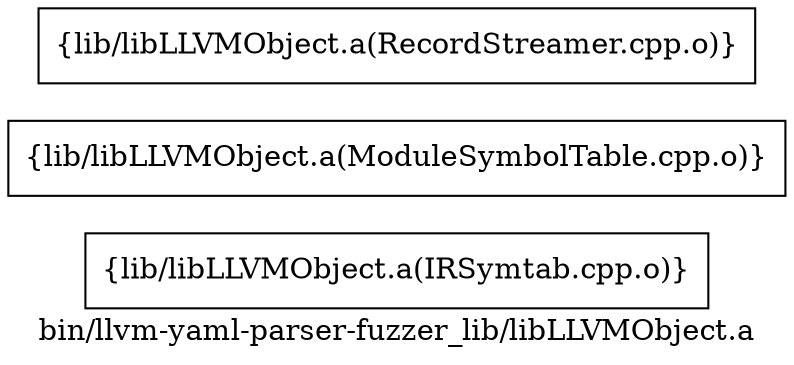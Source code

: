 digraph "bin/llvm-yaml-parser-fuzzer_lib/libLLVMObject.a" {
	label="bin/llvm-yaml-parser-fuzzer_lib/libLLVMObject.a";
	rankdir=LR;

	Node0x5596a79a3a28 [shape=record,shape=box,group=0,label="{lib/libLLVMObject.a(IRSymtab.cpp.o)}"];
	Node0x5596a79a32a8 [shape=record,shape=box,group=0,label="{lib/libLLVMObject.a(ModuleSymbolTable.cpp.o)}"];
	Node0x5596a799e7a8 [shape=record,shape=box,group=0,label="{lib/libLLVMObject.a(RecordStreamer.cpp.o)}"];
}
